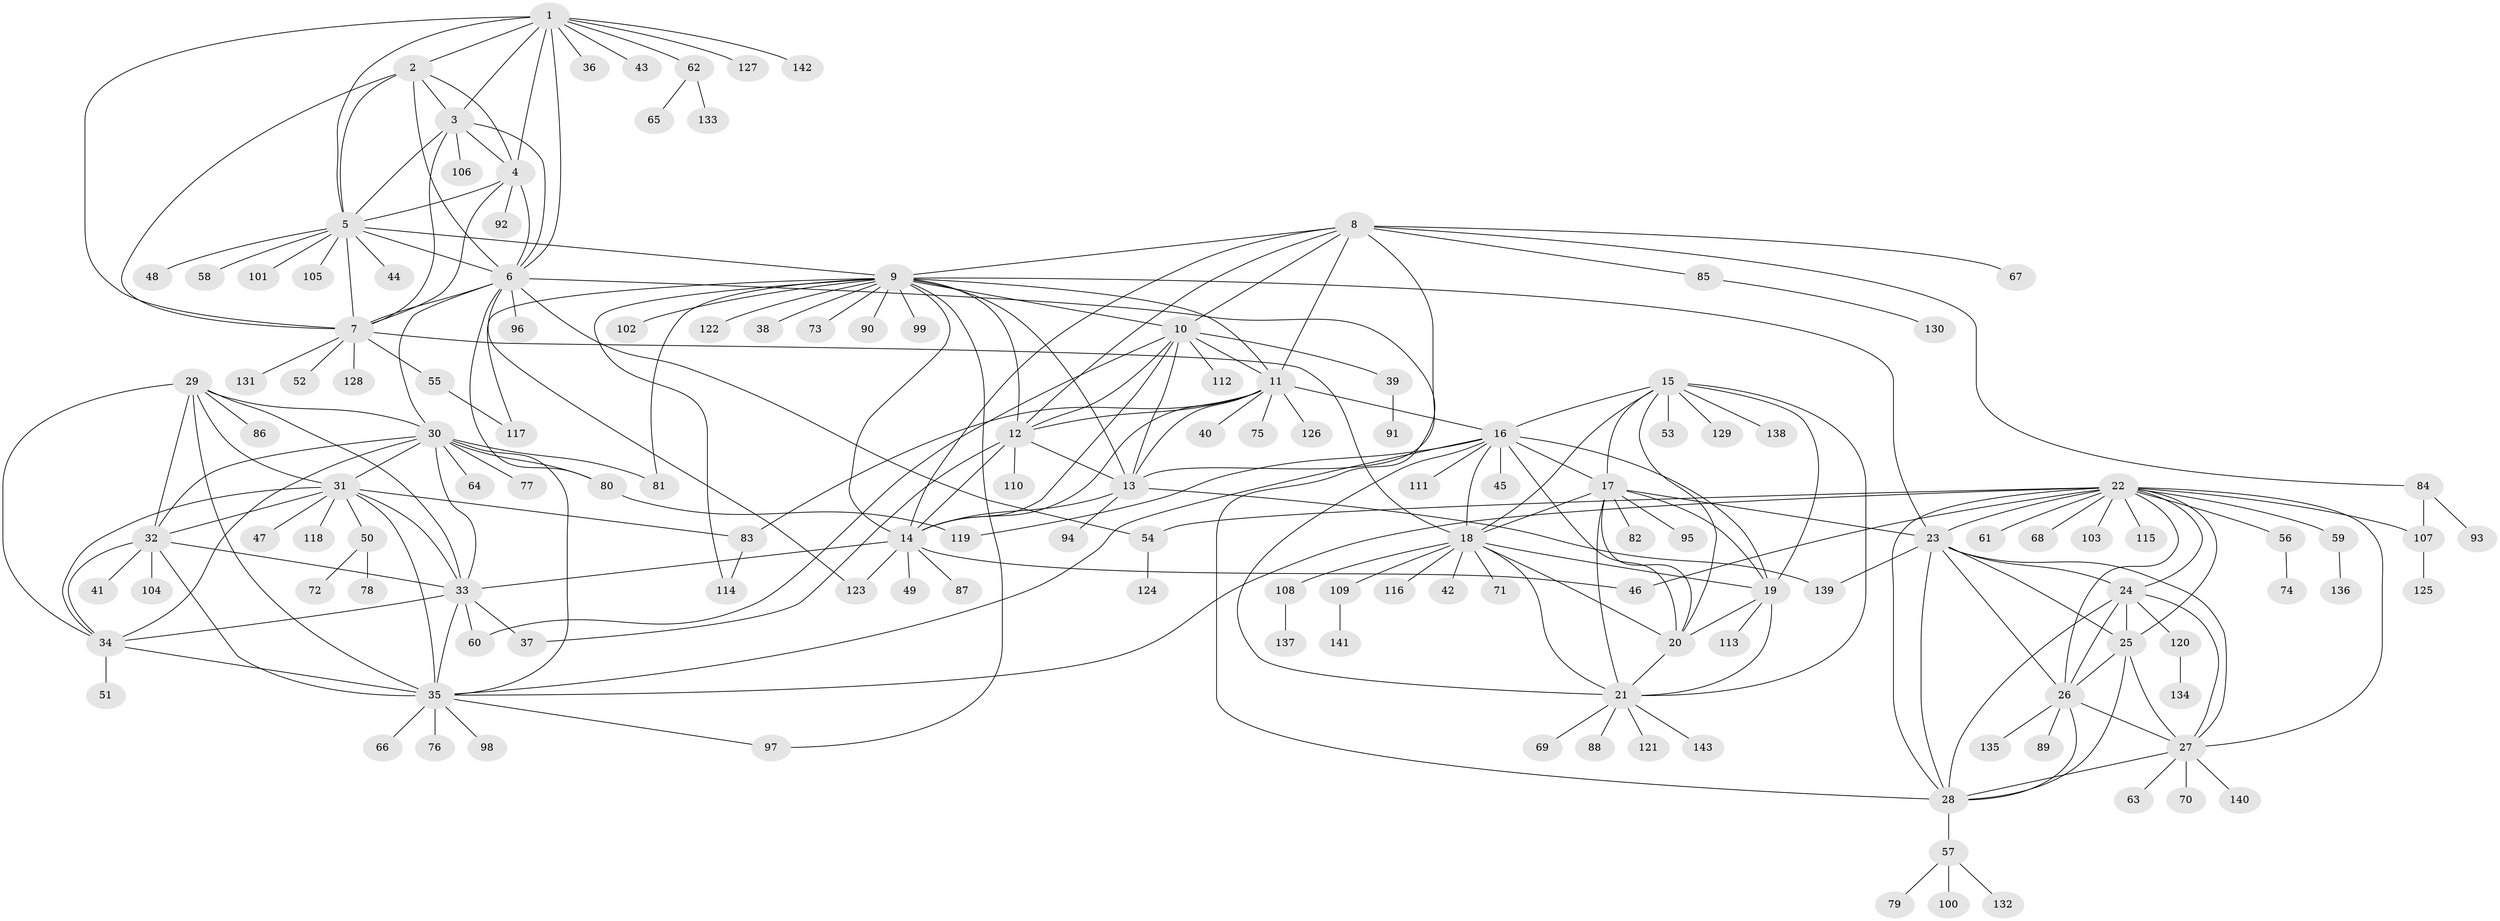 // Generated by graph-tools (version 1.1) at 2025/54/03/09/25 04:54:37]
// undirected, 143 vertices, 237 edges
graph export_dot {
graph [start="1"]
  node [color=gray90,style=filled];
  1;
  2;
  3;
  4;
  5;
  6;
  7;
  8;
  9;
  10;
  11;
  12;
  13;
  14;
  15;
  16;
  17;
  18;
  19;
  20;
  21;
  22;
  23;
  24;
  25;
  26;
  27;
  28;
  29;
  30;
  31;
  32;
  33;
  34;
  35;
  36;
  37;
  38;
  39;
  40;
  41;
  42;
  43;
  44;
  45;
  46;
  47;
  48;
  49;
  50;
  51;
  52;
  53;
  54;
  55;
  56;
  57;
  58;
  59;
  60;
  61;
  62;
  63;
  64;
  65;
  66;
  67;
  68;
  69;
  70;
  71;
  72;
  73;
  74;
  75;
  76;
  77;
  78;
  79;
  80;
  81;
  82;
  83;
  84;
  85;
  86;
  87;
  88;
  89;
  90;
  91;
  92;
  93;
  94;
  95;
  96;
  97;
  98;
  99;
  100;
  101;
  102;
  103;
  104;
  105;
  106;
  107;
  108;
  109;
  110;
  111;
  112;
  113;
  114;
  115;
  116;
  117;
  118;
  119;
  120;
  121;
  122;
  123;
  124;
  125;
  126;
  127;
  128;
  129;
  130;
  131;
  132;
  133;
  134;
  135;
  136;
  137;
  138;
  139;
  140;
  141;
  142;
  143;
  1 -- 2;
  1 -- 3;
  1 -- 4;
  1 -- 5;
  1 -- 6;
  1 -- 7;
  1 -- 36;
  1 -- 43;
  1 -- 62;
  1 -- 127;
  1 -- 142;
  2 -- 3;
  2 -- 4;
  2 -- 5;
  2 -- 6;
  2 -- 7;
  3 -- 4;
  3 -- 5;
  3 -- 6;
  3 -- 7;
  3 -- 106;
  4 -- 5;
  4 -- 6;
  4 -- 7;
  4 -- 92;
  5 -- 6;
  5 -- 7;
  5 -- 9;
  5 -- 44;
  5 -- 48;
  5 -- 58;
  5 -- 101;
  5 -- 105;
  6 -- 7;
  6 -- 28;
  6 -- 30;
  6 -- 54;
  6 -- 80;
  6 -- 96;
  6 -- 123;
  7 -- 18;
  7 -- 52;
  7 -- 55;
  7 -- 128;
  7 -- 131;
  8 -- 9;
  8 -- 10;
  8 -- 11;
  8 -- 12;
  8 -- 13;
  8 -- 14;
  8 -- 67;
  8 -- 84;
  8 -- 85;
  9 -- 10;
  9 -- 11;
  9 -- 12;
  9 -- 13;
  9 -- 14;
  9 -- 23;
  9 -- 38;
  9 -- 73;
  9 -- 81;
  9 -- 90;
  9 -- 97;
  9 -- 99;
  9 -- 102;
  9 -- 114;
  9 -- 117;
  9 -- 122;
  10 -- 11;
  10 -- 12;
  10 -- 13;
  10 -- 14;
  10 -- 39;
  10 -- 60;
  10 -- 112;
  11 -- 12;
  11 -- 13;
  11 -- 14;
  11 -- 16;
  11 -- 40;
  11 -- 75;
  11 -- 83;
  11 -- 126;
  12 -- 13;
  12 -- 14;
  12 -- 37;
  12 -- 110;
  13 -- 14;
  13 -- 94;
  13 -- 139;
  14 -- 33;
  14 -- 46;
  14 -- 49;
  14 -- 87;
  14 -- 123;
  15 -- 16;
  15 -- 17;
  15 -- 18;
  15 -- 19;
  15 -- 20;
  15 -- 21;
  15 -- 53;
  15 -- 129;
  15 -- 138;
  16 -- 17;
  16 -- 18;
  16 -- 19;
  16 -- 20;
  16 -- 21;
  16 -- 35;
  16 -- 45;
  16 -- 111;
  16 -- 119;
  17 -- 18;
  17 -- 19;
  17 -- 20;
  17 -- 21;
  17 -- 23;
  17 -- 82;
  17 -- 95;
  18 -- 19;
  18 -- 20;
  18 -- 21;
  18 -- 42;
  18 -- 71;
  18 -- 108;
  18 -- 109;
  18 -- 116;
  19 -- 20;
  19 -- 21;
  19 -- 113;
  20 -- 21;
  21 -- 69;
  21 -- 88;
  21 -- 121;
  21 -- 143;
  22 -- 23;
  22 -- 24;
  22 -- 25;
  22 -- 26;
  22 -- 27;
  22 -- 28;
  22 -- 35;
  22 -- 46;
  22 -- 54;
  22 -- 56;
  22 -- 59;
  22 -- 61;
  22 -- 68;
  22 -- 103;
  22 -- 107;
  22 -- 115;
  23 -- 24;
  23 -- 25;
  23 -- 26;
  23 -- 27;
  23 -- 28;
  23 -- 139;
  24 -- 25;
  24 -- 26;
  24 -- 27;
  24 -- 28;
  24 -- 120;
  25 -- 26;
  25 -- 27;
  25 -- 28;
  26 -- 27;
  26 -- 28;
  26 -- 89;
  26 -- 135;
  27 -- 28;
  27 -- 63;
  27 -- 70;
  27 -- 140;
  28 -- 57;
  29 -- 30;
  29 -- 31;
  29 -- 32;
  29 -- 33;
  29 -- 34;
  29 -- 35;
  29 -- 86;
  30 -- 31;
  30 -- 32;
  30 -- 33;
  30 -- 34;
  30 -- 35;
  30 -- 64;
  30 -- 77;
  30 -- 80;
  30 -- 81;
  31 -- 32;
  31 -- 33;
  31 -- 34;
  31 -- 35;
  31 -- 47;
  31 -- 50;
  31 -- 83;
  31 -- 118;
  32 -- 33;
  32 -- 34;
  32 -- 35;
  32 -- 41;
  32 -- 104;
  33 -- 34;
  33 -- 35;
  33 -- 37;
  33 -- 60;
  34 -- 35;
  34 -- 51;
  35 -- 66;
  35 -- 76;
  35 -- 97;
  35 -- 98;
  39 -- 91;
  50 -- 72;
  50 -- 78;
  54 -- 124;
  55 -- 117;
  56 -- 74;
  57 -- 79;
  57 -- 100;
  57 -- 132;
  59 -- 136;
  62 -- 65;
  62 -- 133;
  80 -- 119;
  83 -- 114;
  84 -- 93;
  84 -- 107;
  85 -- 130;
  107 -- 125;
  108 -- 137;
  109 -- 141;
  120 -- 134;
}
